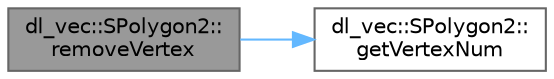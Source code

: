 digraph "dl_vec::SPolygon2::removeVertex"
{
 // LATEX_PDF_SIZE
  bgcolor="transparent";
  edge [fontname=Helvetica,fontsize=10,labelfontname=Helvetica,labelfontsize=10];
  node [fontname=Helvetica,fontsize=10,shape=box,height=0.2,width=0.4];
  rankdir="LR";
  Node1 [id="Node000001",label="dl_vec::SPolygon2::\lremoveVertex",height=0.2,width=0.4,color="gray40", fillcolor="grey60", style="filled", fontcolor="black",tooltip="頂点を削除する関数．遅いので使用するべきではない"];
  Node1 -> Node2 [id="edge1_Node000001_Node000002",color="steelblue1",style="solid",tooltip=" "];
  Node2 [id="Node000002",label="dl_vec::SPolygon2::\lgetVertexNum",height=0.2,width=0.4,color="grey40", fillcolor="white", style="filled",URL="$structdl__vec_1_1_s_polygon2.html#a8e2e67f29a3f1aaa0570ee717202d170",tooltip="多角形の頂点数を返す関数"];
}
